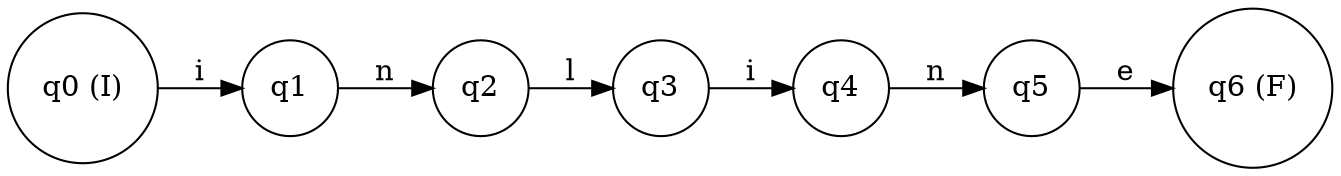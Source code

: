 digraph finite_state_machine {
rankdir=LR;
node [shape = circle];
q0 [label="q0 (I)"];
q1 [label="q1"];
q2 [label="q2"];
q3 [label="q3"];
q4 [label="q4"];
q5 [label="q5"];
q6 [label="q6 (F)"];
q0 -> q1 [label="i"];
q1 -> q2 [label="n"];
q2 -> q3 [label="l"];
q3 -> q4 [label="i"];
q4 -> q5 [label="n"];
q5 -> q6 [label="e"];
}